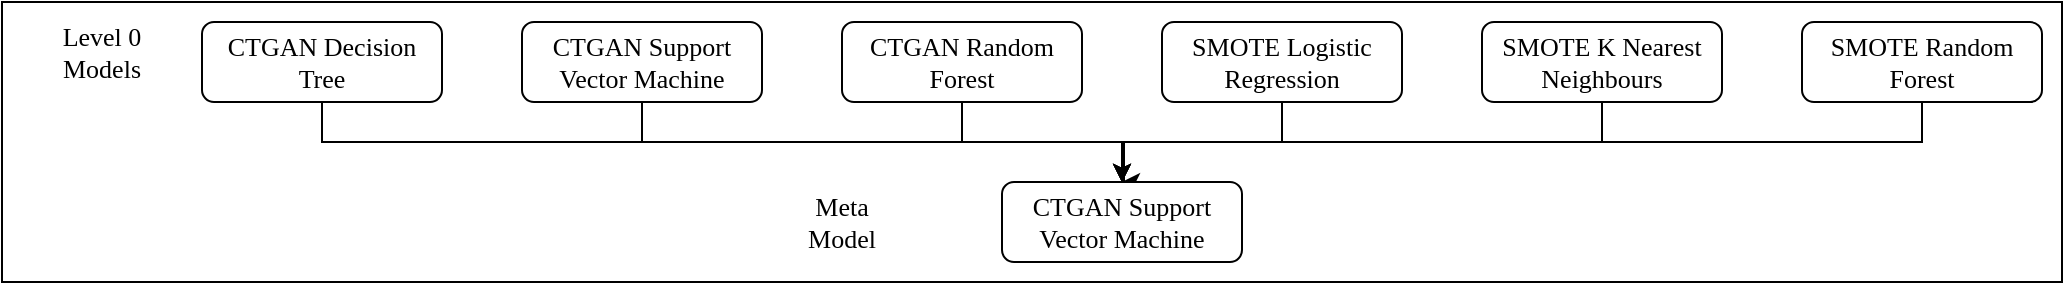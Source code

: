 <mxfile version="26.1.3">
  <diagram name="Page-1" id="X5MldqMP1_vz2D61NCjZ">
    <mxGraphModel grid="1" page="1" gridSize="10" guides="1" tooltips="1" connect="1" arrows="1" fold="1" pageScale="1" pageWidth="1100" pageHeight="850" math="0" shadow="0">
      <root>
        <mxCell id="0" />
        <mxCell id="1" parent="0" />
        <mxCell id="6LV_pg8BIO2cySYJx5an-1" value="" style="rounded=0;whiteSpace=wrap;html=1;" vertex="1" parent="1">
          <mxGeometry x="20" y="110" width="1030" height="140" as="geometry" />
        </mxCell>
        <mxCell id="D2tDqjX0iBv1bD29eZ2l-11" style="edgeStyle=orthogonalEdgeStyle;rounded=0;orthogonalLoop=1;jettySize=auto;html=1;entryX=0.5;entryY=0;entryDx=0;entryDy=0;fontFamily=Times New Roman;fontSize=13;" edge="1" parent="1" source="D2tDqjX0iBv1bD29eZ2l-1" target="D2tDqjX0iBv1bD29eZ2l-8">
          <mxGeometry relative="1" as="geometry">
            <Array as="points">
              <mxPoint x="180" y="180" />
              <mxPoint x="580" y="180" />
            </Array>
          </mxGeometry>
        </mxCell>
        <mxCell id="D2tDqjX0iBv1bD29eZ2l-1" value="CTGAN Decision Tree" style="rounded=1;whiteSpace=wrap;html=1;fontFamily=Times New Roman;fontSize=13;" vertex="1" parent="1">
          <mxGeometry x="120" y="120" width="120" height="40" as="geometry" />
        </mxCell>
        <mxCell id="D2tDqjX0iBv1bD29eZ2l-12" style="edgeStyle=orthogonalEdgeStyle;rounded=0;orthogonalLoop=1;jettySize=auto;html=1;exitX=0.5;exitY=1;exitDx=0;exitDy=0;entryX=0.5;entryY=0;entryDx=0;entryDy=0;fontFamily=Times New Roman;fontSize=13;" edge="1" parent="1" source="D2tDqjX0iBv1bD29eZ2l-3" target="D2tDqjX0iBv1bD29eZ2l-8">
          <mxGeometry relative="1" as="geometry" />
        </mxCell>
        <mxCell id="D2tDqjX0iBv1bD29eZ2l-3" value="CTGAN Support Vector Machine" style="rounded=1;whiteSpace=wrap;html=1;fontFamily=Times New Roman;fontSize=13;" vertex="1" parent="1">
          <mxGeometry x="280" y="120" width="120" height="40" as="geometry" />
        </mxCell>
        <mxCell id="D2tDqjX0iBv1bD29eZ2l-13" style="edgeStyle=orthogonalEdgeStyle;rounded=0;orthogonalLoop=1;jettySize=auto;html=1;exitX=0.5;exitY=1;exitDx=0;exitDy=0;entryX=0.5;entryY=0;entryDx=0;entryDy=0;fontFamily=Times New Roman;fontSize=13;" edge="1" parent="1" source="D2tDqjX0iBv1bD29eZ2l-4" target="D2tDqjX0iBv1bD29eZ2l-8">
          <mxGeometry relative="1" as="geometry" />
        </mxCell>
        <mxCell id="D2tDqjX0iBv1bD29eZ2l-4" value="CTGAN Random Forest" style="rounded=1;whiteSpace=wrap;html=1;fontFamily=Times New Roman;fontSize=13;" vertex="1" parent="1">
          <mxGeometry x="440" y="120" width="120" height="40" as="geometry" />
        </mxCell>
        <mxCell id="D2tDqjX0iBv1bD29eZ2l-14" style="edgeStyle=orthogonalEdgeStyle;rounded=0;orthogonalLoop=1;jettySize=auto;html=1;entryX=0.5;entryY=0;entryDx=0;entryDy=0;fontFamily=Times New Roman;fontSize=13;" edge="1" parent="1" source="D2tDqjX0iBv1bD29eZ2l-5" target="D2tDqjX0iBv1bD29eZ2l-8">
          <mxGeometry relative="1" as="geometry" />
        </mxCell>
        <mxCell id="D2tDqjX0iBv1bD29eZ2l-5" value="SMOTE Logistic Regression" style="rounded=1;whiteSpace=wrap;html=1;fontFamily=Times New Roman;fontSize=13;" vertex="1" parent="1">
          <mxGeometry x="600" y="120" width="120" height="40" as="geometry" />
        </mxCell>
        <mxCell id="D2tDqjX0iBv1bD29eZ2l-15" style="edgeStyle=orthogonalEdgeStyle;rounded=0;orthogonalLoop=1;jettySize=auto;html=1;fontFamily=Times New Roman;fontSize=13;" edge="1" parent="1" source="D2tDqjX0iBv1bD29eZ2l-6">
          <mxGeometry relative="1" as="geometry">
            <mxPoint x="580" y="200" as="targetPoint" />
            <Array as="points">
              <mxPoint x="820" y="180" />
              <mxPoint x="581" y="180" />
            </Array>
          </mxGeometry>
        </mxCell>
        <mxCell id="D2tDqjX0iBv1bD29eZ2l-6" value="SMOTE K Nearest Neighbours" style="rounded=1;whiteSpace=wrap;html=1;fontFamily=Times New Roman;fontSize=13;" vertex="1" parent="1">
          <mxGeometry x="760" y="120" width="120" height="40" as="geometry" />
        </mxCell>
        <mxCell id="D2tDqjX0iBv1bD29eZ2l-16" style="edgeStyle=orthogonalEdgeStyle;rounded=0;orthogonalLoop=1;jettySize=auto;html=1;entryX=0.5;entryY=0;entryDx=0;entryDy=0;fontFamily=Times New Roman;fontSize=13;" edge="1" parent="1" source="D2tDqjX0iBv1bD29eZ2l-7" target="D2tDqjX0iBv1bD29eZ2l-8">
          <mxGeometry relative="1" as="geometry">
            <Array as="points">
              <mxPoint x="980" y="180" />
              <mxPoint x="580" y="180" />
            </Array>
          </mxGeometry>
        </mxCell>
        <mxCell id="D2tDqjX0iBv1bD29eZ2l-7" value="SMOTE Random Forest" style="rounded=1;whiteSpace=wrap;html=1;fontFamily=Times New Roman;fontSize=13;" vertex="1" parent="1">
          <mxGeometry x="920" y="120" width="120" height="40" as="geometry" />
        </mxCell>
        <mxCell id="D2tDqjX0iBv1bD29eZ2l-8" value="CTGAN Support Vector Machine" style="rounded=1;whiteSpace=wrap;html=1;fontFamily=Times New Roman;fontSize=13;" vertex="1" parent="1">
          <mxGeometry x="520" y="200" width="120" height="40" as="geometry" />
        </mxCell>
        <mxCell id="D2tDqjX0iBv1bD29eZ2l-17" value="Level 0 Models" style="text;html=1;align=center;verticalAlign=middle;whiteSpace=wrap;rounded=0;fontFamily=Times New Roman;fontSize=13;" vertex="1" parent="1">
          <mxGeometry x="40" y="120" width="60" height="30" as="geometry" />
        </mxCell>
        <mxCell id="D2tDqjX0iBv1bD29eZ2l-18" value="Meta Model" style="text;html=1;align=center;verticalAlign=middle;whiteSpace=wrap;rounded=0;fontFamily=Times New Roman;fontSize=13;" vertex="1" parent="1">
          <mxGeometry x="410" y="205" width="60" height="30" as="geometry" />
        </mxCell>
      </root>
    </mxGraphModel>
  </diagram>
</mxfile>
